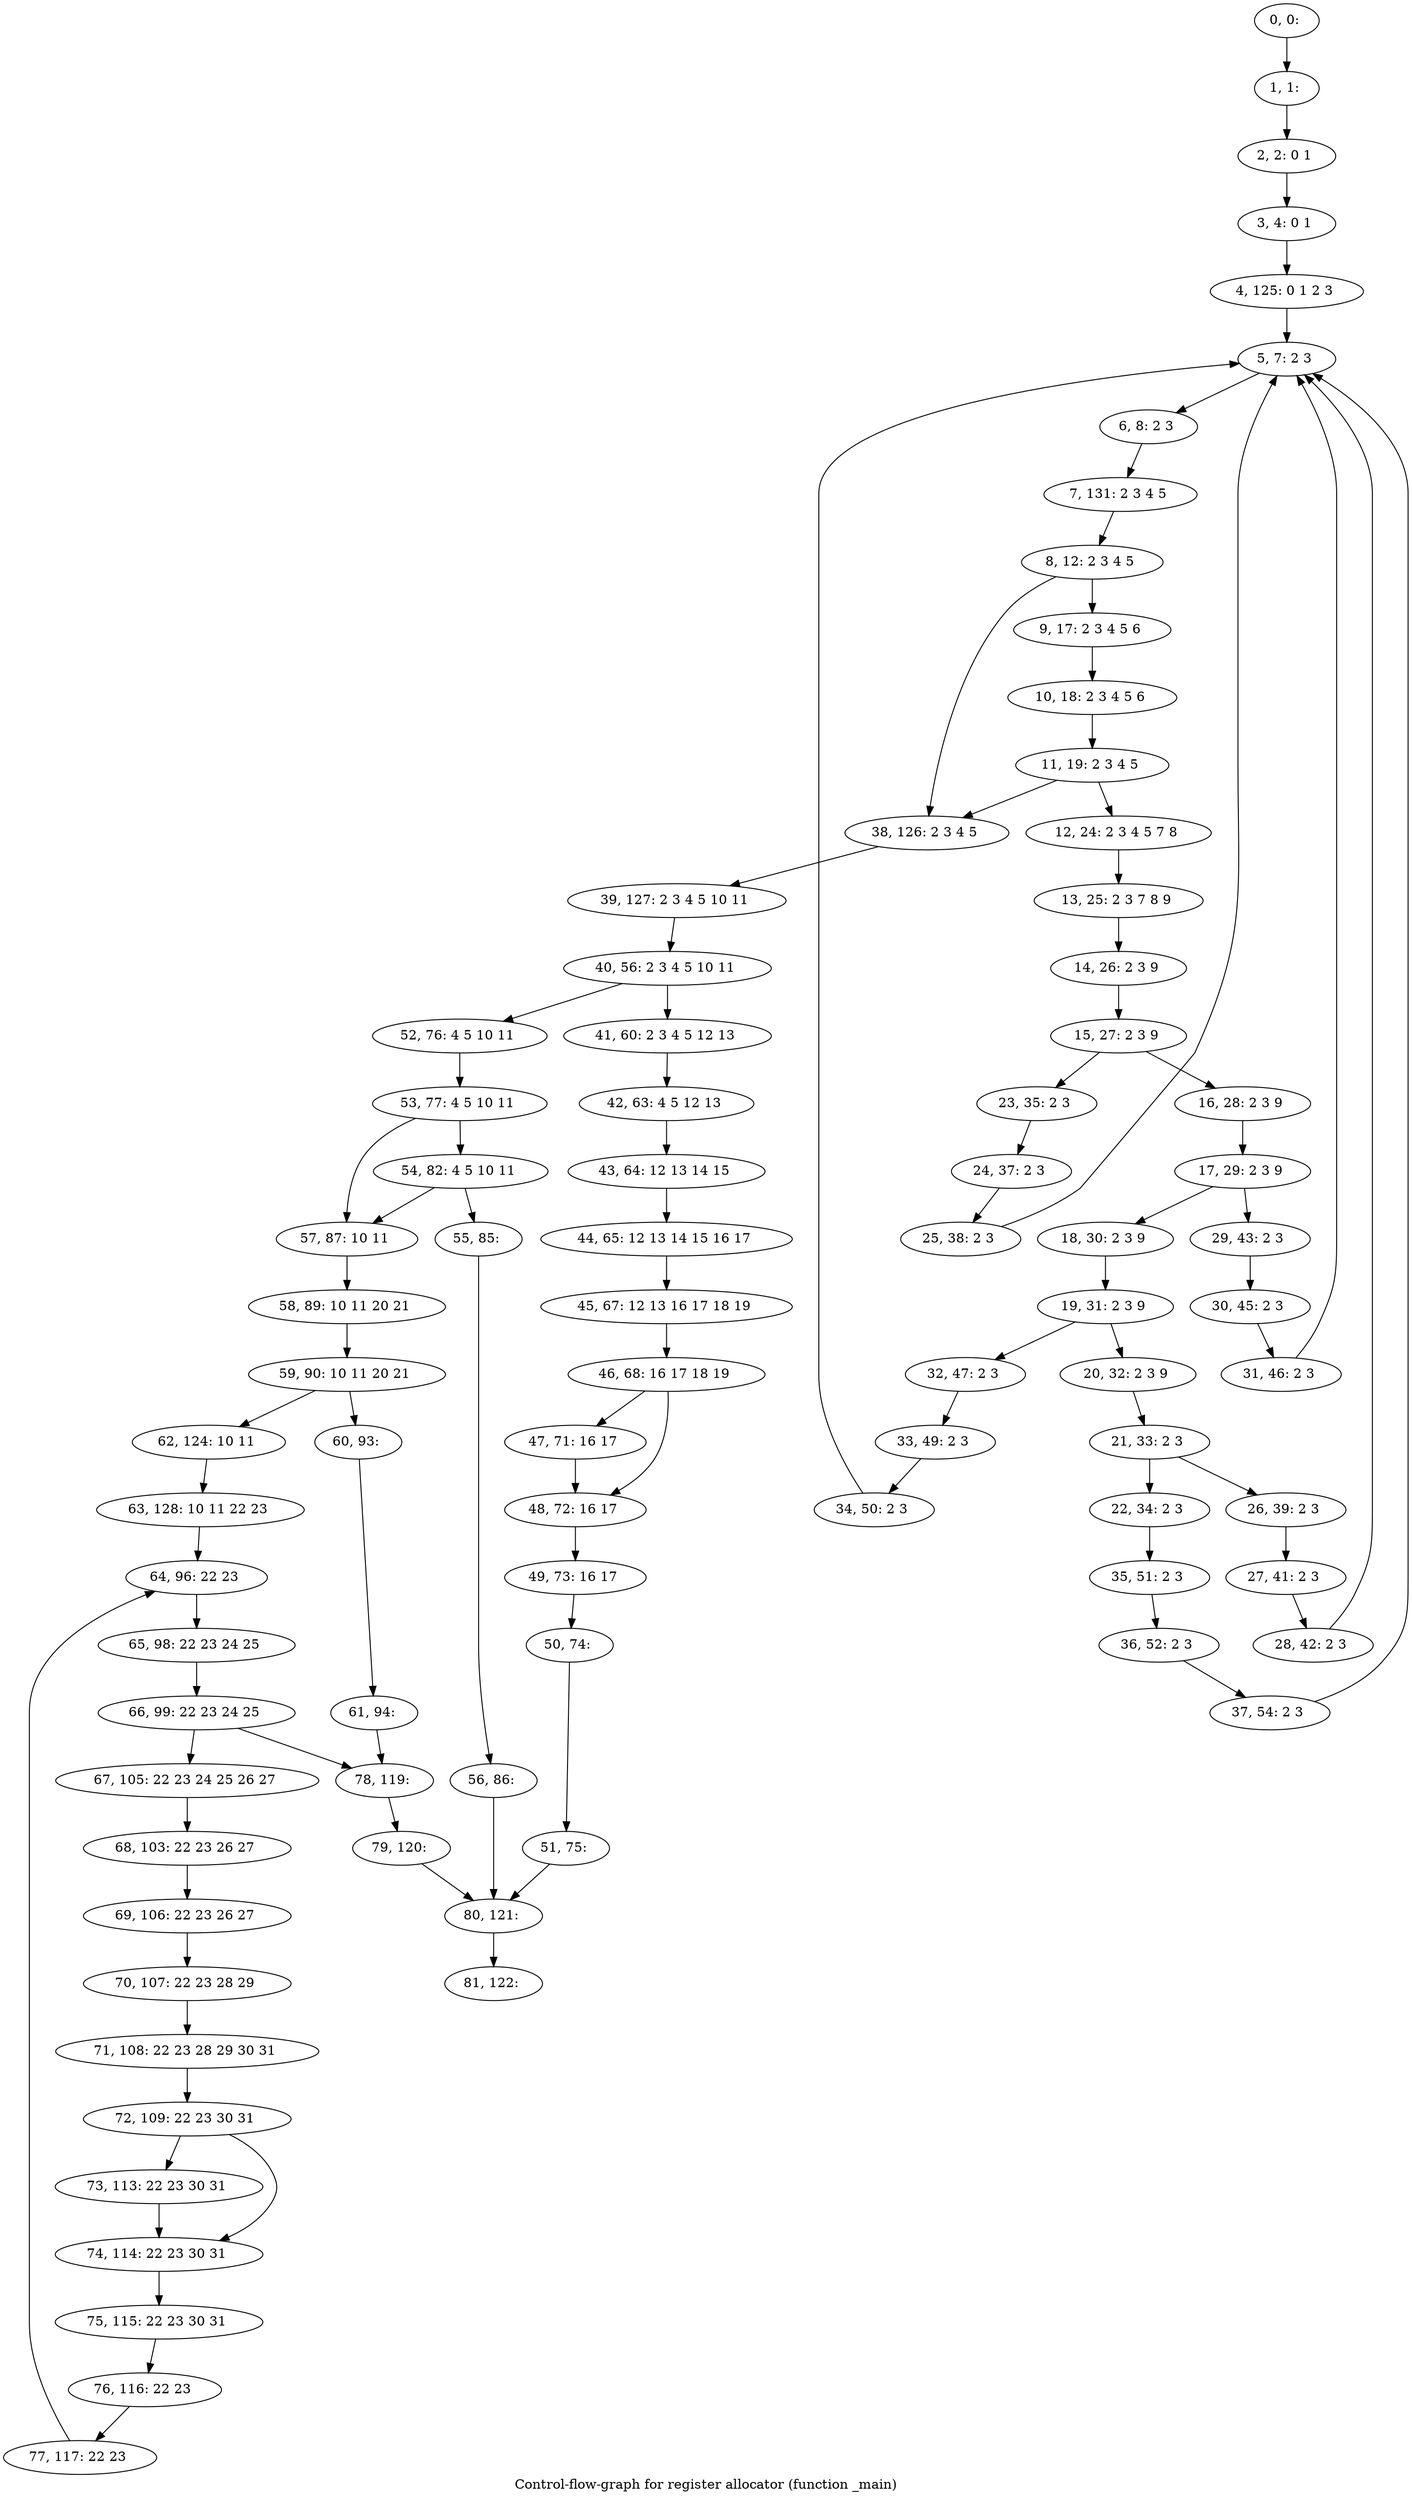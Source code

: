 digraph G {
graph [label="Control-flow-graph for register allocator (function _main)"]
0[label="0, 0: "];
1[label="1, 1: "];
2[label="2, 2: 0 1 "];
3[label="3, 4: 0 1 "];
4[label="4, 125: 0 1 2 3 "];
5[label="5, 7: 2 3 "];
6[label="6, 8: 2 3 "];
7[label="7, 131: 2 3 4 5 "];
8[label="8, 12: 2 3 4 5 "];
9[label="9, 17: 2 3 4 5 6 "];
10[label="10, 18: 2 3 4 5 6 "];
11[label="11, 19: 2 3 4 5 "];
12[label="12, 24: 2 3 4 5 7 8 "];
13[label="13, 25: 2 3 7 8 9 "];
14[label="14, 26: 2 3 9 "];
15[label="15, 27: 2 3 9 "];
16[label="16, 28: 2 3 9 "];
17[label="17, 29: 2 3 9 "];
18[label="18, 30: 2 3 9 "];
19[label="19, 31: 2 3 9 "];
20[label="20, 32: 2 3 9 "];
21[label="21, 33: 2 3 "];
22[label="22, 34: 2 3 "];
23[label="23, 35: 2 3 "];
24[label="24, 37: 2 3 "];
25[label="25, 38: 2 3 "];
26[label="26, 39: 2 3 "];
27[label="27, 41: 2 3 "];
28[label="28, 42: 2 3 "];
29[label="29, 43: 2 3 "];
30[label="30, 45: 2 3 "];
31[label="31, 46: 2 3 "];
32[label="32, 47: 2 3 "];
33[label="33, 49: 2 3 "];
34[label="34, 50: 2 3 "];
35[label="35, 51: 2 3 "];
36[label="36, 52: 2 3 "];
37[label="37, 54: 2 3 "];
38[label="38, 126: 2 3 4 5 "];
39[label="39, 127: 2 3 4 5 10 11 "];
40[label="40, 56: 2 3 4 5 10 11 "];
41[label="41, 60: 2 3 4 5 12 13 "];
42[label="42, 63: 4 5 12 13 "];
43[label="43, 64: 12 13 14 15 "];
44[label="44, 65: 12 13 14 15 16 17 "];
45[label="45, 67: 12 13 16 17 18 19 "];
46[label="46, 68: 16 17 18 19 "];
47[label="47, 71: 16 17 "];
48[label="48, 72: 16 17 "];
49[label="49, 73: 16 17 "];
50[label="50, 74: "];
51[label="51, 75: "];
52[label="52, 76: 4 5 10 11 "];
53[label="53, 77: 4 5 10 11 "];
54[label="54, 82: 4 5 10 11 "];
55[label="55, 85: "];
56[label="56, 86: "];
57[label="57, 87: 10 11 "];
58[label="58, 89: 10 11 20 21 "];
59[label="59, 90: 10 11 20 21 "];
60[label="60, 93: "];
61[label="61, 94: "];
62[label="62, 124: 10 11 "];
63[label="63, 128: 10 11 22 23 "];
64[label="64, 96: 22 23 "];
65[label="65, 98: 22 23 24 25 "];
66[label="66, 99: 22 23 24 25 "];
67[label="67, 105: 22 23 24 25 26 27 "];
68[label="68, 103: 22 23 26 27 "];
69[label="69, 106: 22 23 26 27 "];
70[label="70, 107: 22 23 28 29 "];
71[label="71, 108: 22 23 28 29 30 31 "];
72[label="72, 109: 22 23 30 31 "];
73[label="73, 113: 22 23 30 31 "];
74[label="74, 114: 22 23 30 31 "];
75[label="75, 115: 22 23 30 31 "];
76[label="76, 116: 22 23 "];
77[label="77, 117: 22 23 "];
78[label="78, 119: "];
79[label="79, 120: "];
80[label="80, 121: "];
81[label="81, 122: "];
0->1 ;
1->2 ;
2->3 ;
3->4 ;
4->5 ;
5->6 ;
6->7 ;
7->8 ;
8->9 ;
8->38 ;
9->10 ;
10->11 ;
11->12 ;
11->38 ;
12->13 ;
13->14 ;
14->15 ;
15->16 ;
15->23 ;
16->17 ;
17->18 ;
17->29 ;
18->19 ;
19->20 ;
19->32 ;
20->21 ;
21->22 ;
21->26 ;
22->35 ;
23->24 ;
24->25 ;
25->5 ;
26->27 ;
27->28 ;
28->5 ;
29->30 ;
30->31 ;
31->5 ;
32->33 ;
33->34 ;
34->5 ;
35->36 ;
36->37 ;
37->5 ;
38->39 ;
39->40 ;
40->41 ;
40->52 ;
41->42 ;
42->43 ;
43->44 ;
44->45 ;
45->46 ;
46->47 ;
46->48 ;
47->48 ;
48->49 ;
49->50 ;
50->51 ;
51->80 ;
52->53 ;
53->54 ;
53->57 ;
54->55 ;
54->57 ;
55->56 ;
56->80 ;
57->58 ;
58->59 ;
59->60 ;
59->62 ;
60->61 ;
61->78 ;
62->63 ;
63->64 ;
64->65 ;
65->66 ;
66->67 ;
66->78 ;
67->68 ;
68->69 ;
69->70 ;
70->71 ;
71->72 ;
72->73 ;
72->74 ;
73->74 ;
74->75 ;
75->76 ;
76->77 ;
77->64 ;
78->79 ;
79->80 ;
80->81 ;
}

